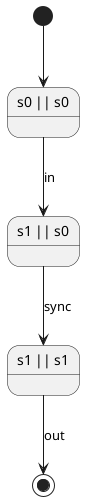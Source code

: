 @startuml

state "s0 || s0" as s0_s0
state "s1 || s0" as s1_s0
state "s1 || s1" as s1_s1

[*] --> s0_s0
s0_s0 --> s1_s0 : in
s1_s0 --> s1_s1 : sync
s1_s1 --> [*] : out

@enduml
